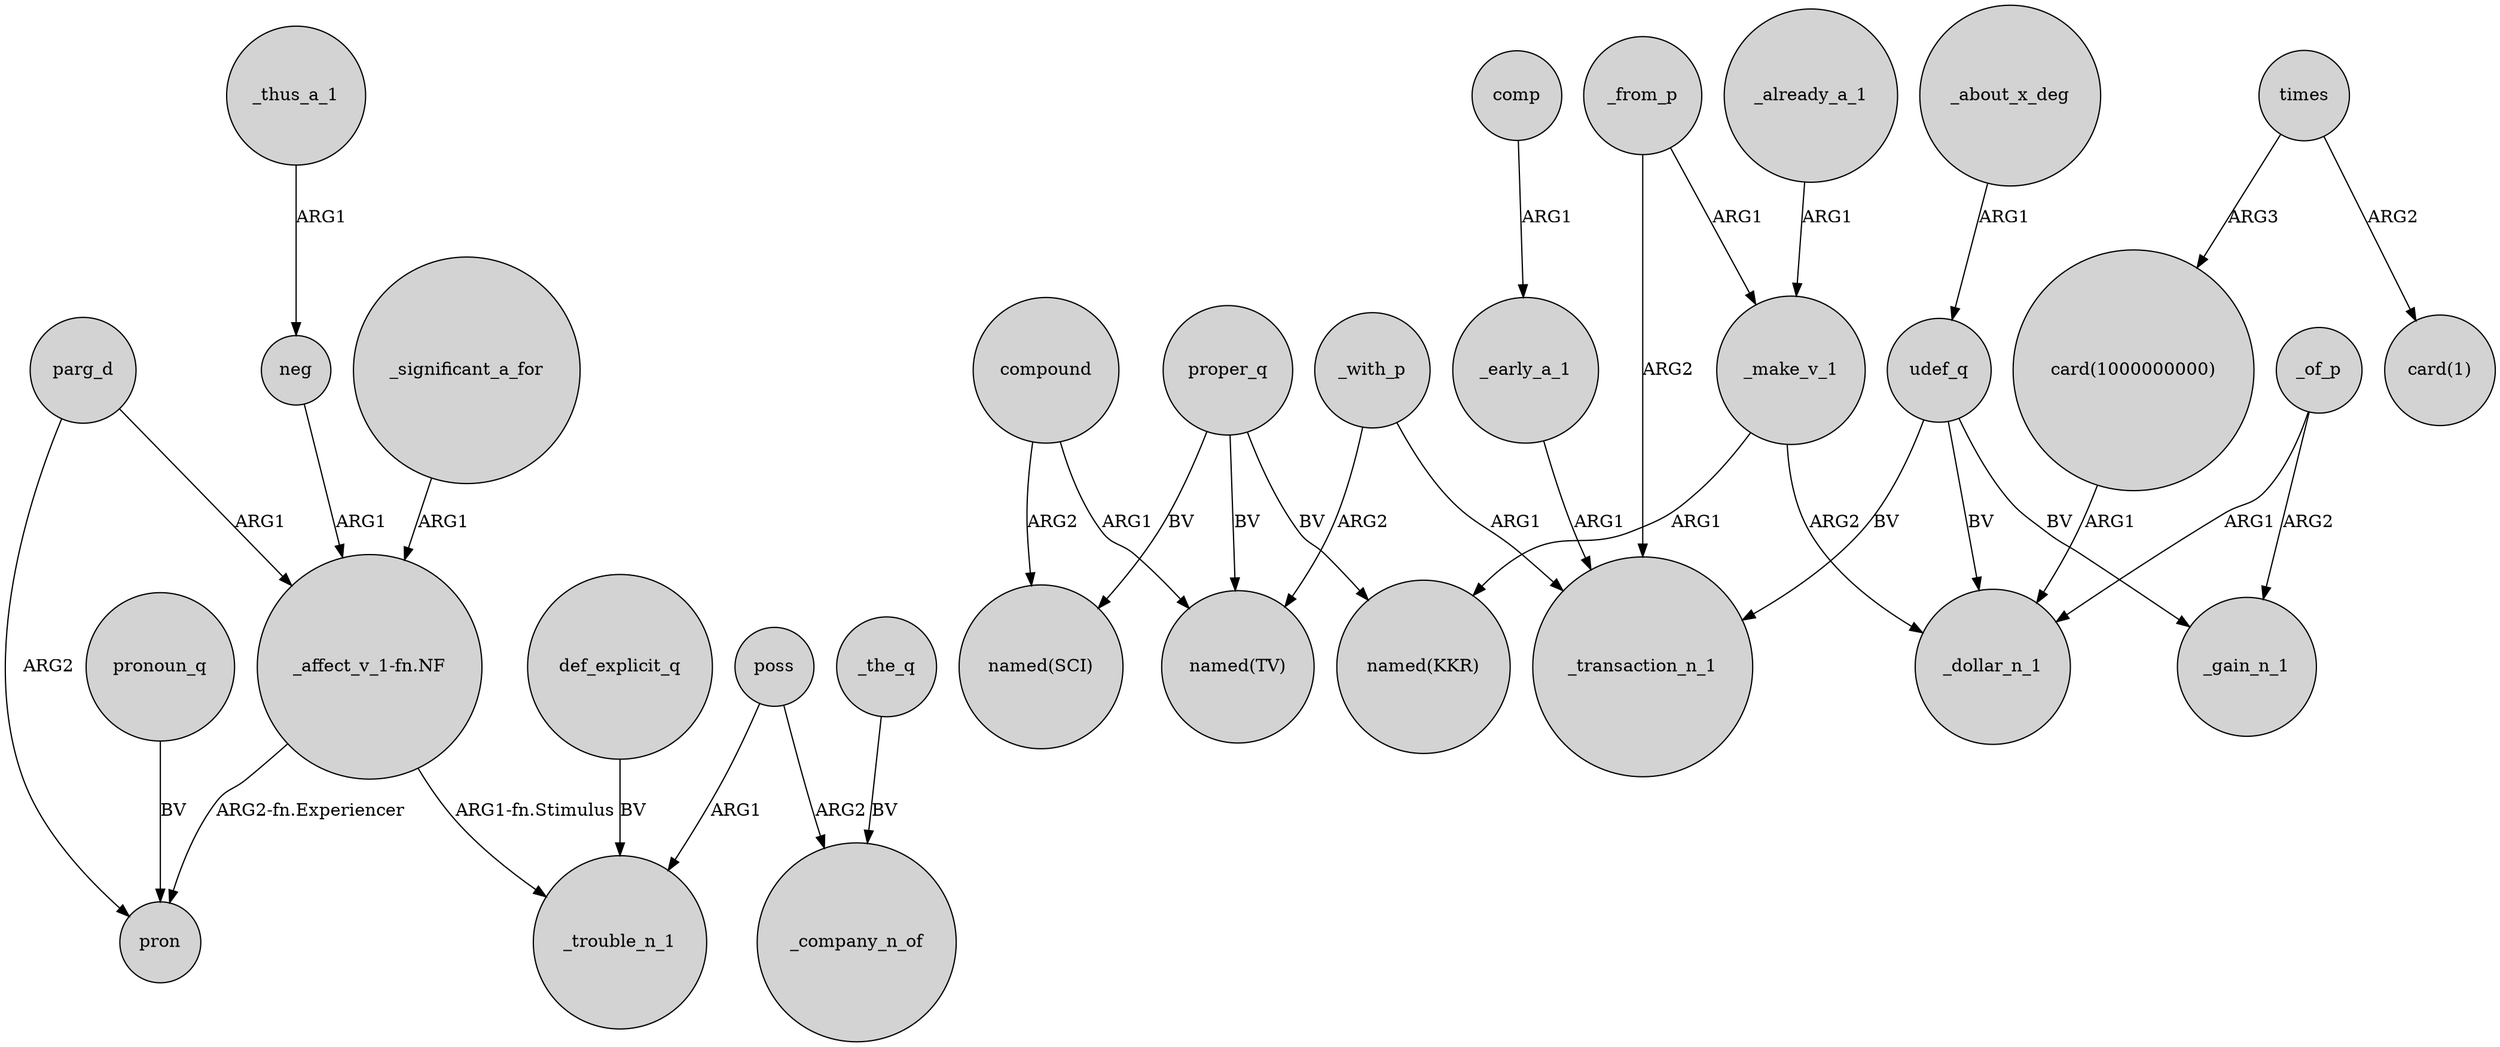 digraph {
	node [shape=circle style=filled]
	"_affect_v_1-fn.NF" -> pron [label="ARG2-fn.Experiencer"]
	_of_p -> _gain_n_1 [label=ARG2]
	udef_q -> _gain_n_1 [label=BV]
	_of_p -> _dollar_n_1 [label=ARG1]
	_make_v_1 -> _dollar_n_1 [label=ARG2]
	_from_p -> _transaction_n_1 [label=ARG2]
	compound -> "named(TV)" [label=ARG1]
	_early_a_1 -> _transaction_n_1 [label=ARG1]
	proper_q -> "named(KKR)" [label=BV]
	proper_q -> "named(TV)" [label=BV]
	_about_x_deg -> udef_q [label=ARG1]
	_the_q -> _company_n_of [label=BV]
	comp -> _early_a_1 [label=ARG1]
	times -> "card(1000000000)" [label=ARG3]
	_make_v_1 -> "named(KKR)" [label=ARG1]
	_thus_a_1 -> neg [label=ARG1]
	parg_d -> pron [label=ARG2]
	def_explicit_q -> _trouble_n_1 [label=BV]
	pronoun_q -> pron [label=BV]
	parg_d -> "_affect_v_1-fn.NF" [label=ARG1]
	times -> "card(1)" [label=ARG2]
	_from_p -> _make_v_1 [label=ARG1]
	compound -> "named(SCI)" [label=ARG2]
	udef_q -> _transaction_n_1 [label=BV]
	_with_p -> _transaction_n_1 [label=ARG1]
	poss -> _trouble_n_1 [label=ARG1]
	poss -> _company_n_of [label=ARG2]
	"card(1000000000)" -> _dollar_n_1 [label=ARG1]
	_significant_a_for -> "_affect_v_1-fn.NF" [label=ARG1]
	_already_a_1 -> _make_v_1 [label=ARG1]
	_with_p -> "named(TV)" [label=ARG2]
	"_affect_v_1-fn.NF" -> _trouble_n_1 [label="ARG1-fn.Stimulus"]
	proper_q -> "named(SCI)" [label=BV]
	udef_q -> _dollar_n_1 [label=BV]
	neg -> "_affect_v_1-fn.NF" [label=ARG1]
}
